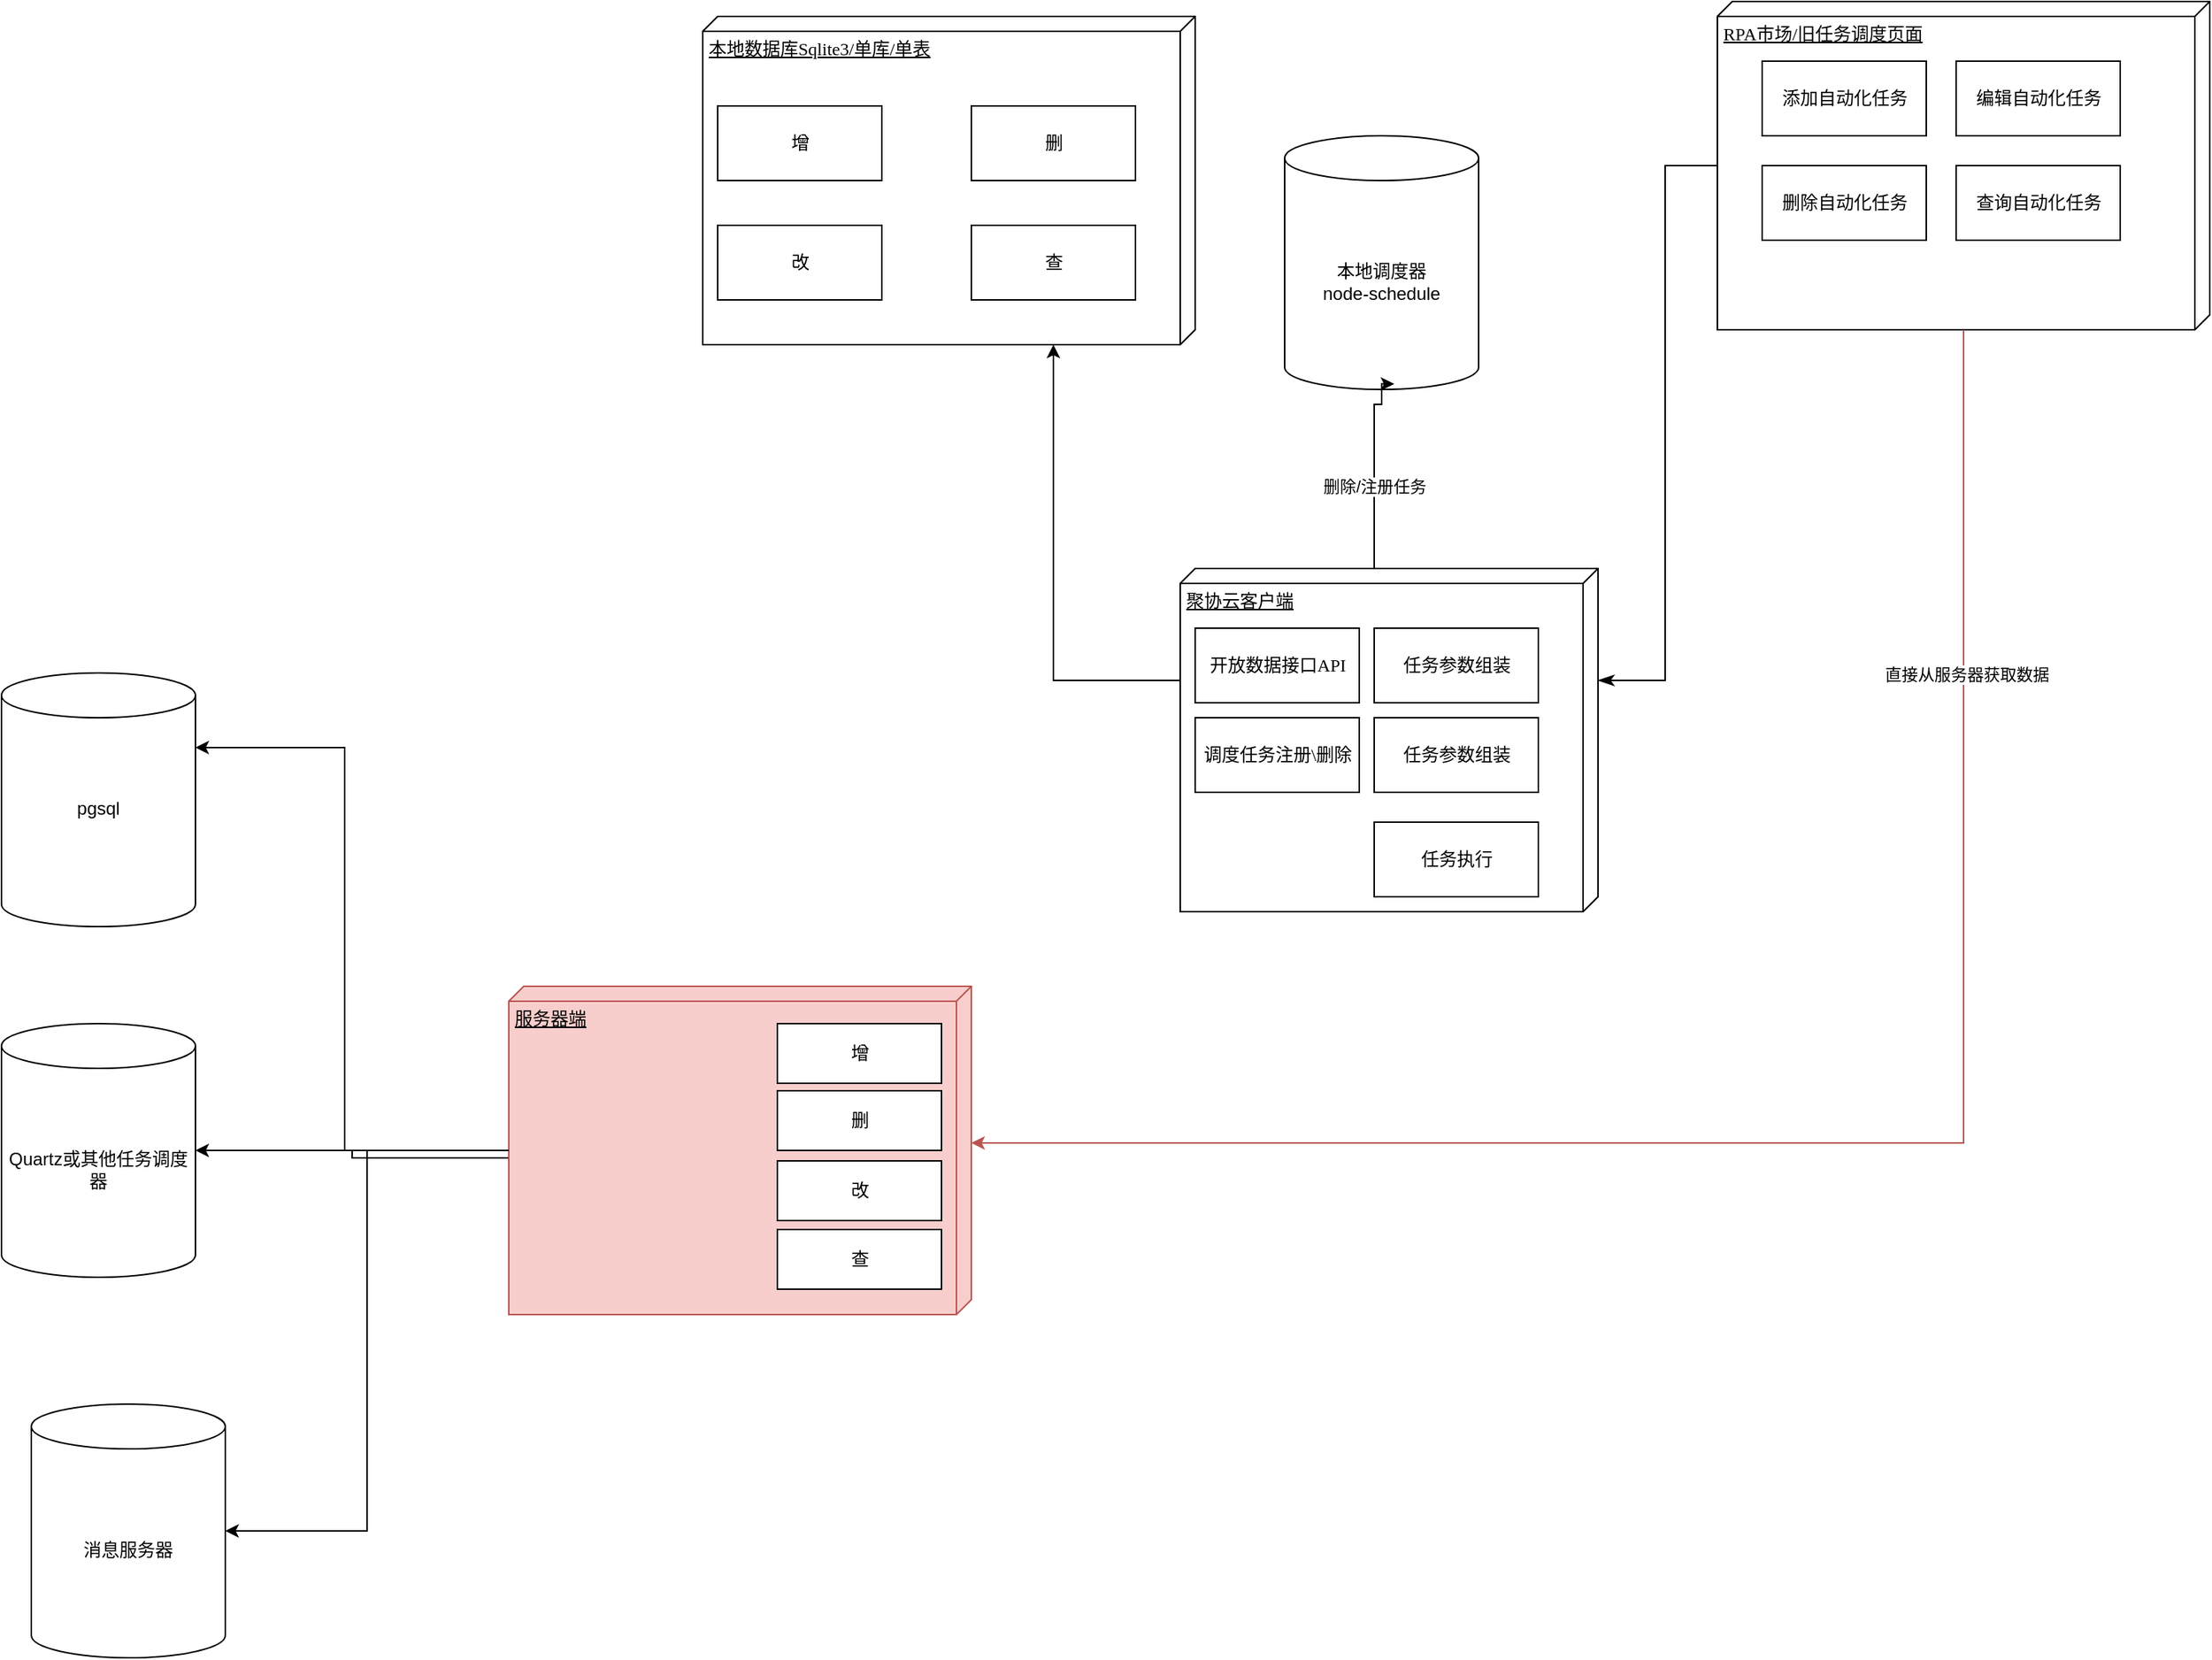 <mxfile version="26.2.15">
  <diagram name="Page-1" id="5f0bae14-7c28-e335-631c-24af17079c00">
    <mxGraphModel dx="3166" dy="1102" grid="1" gridSize="10" guides="1" tooltips="1" connect="1" arrows="1" fold="1" page="1" pageScale="1" pageWidth="1100" pageHeight="850" background="none" math="0" shadow="0">
      <root>
        <mxCell id="0" />
        <mxCell id="1" parent="0" />
        <mxCell id="39150e848f15840c-1" value="本地数据库Sqlite3/单库/单表" style="verticalAlign=top;align=left;spacingTop=8;spacingLeft=2;spacingRight=12;shape=cube;size=10;direction=south;fontStyle=4;html=1;rounded=0;shadow=0;comic=0;labelBackgroundColor=none;strokeWidth=1;fontFamily=Verdana;fontSize=12" parent="1" vertex="1">
          <mxGeometry x="50" y="40" width="330" height="220" as="geometry" />
        </mxCell>
        <mxCell id="39150e848f15840c-2" value="RPA市场/旧任务调度页面" style="verticalAlign=top;align=left;spacingTop=8;spacingLeft=2;spacingRight=12;shape=cube;size=10;direction=south;fontStyle=4;html=1;rounded=0;shadow=0;comic=0;labelBackgroundColor=none;strokeWidth=1;fontFamily=Verdana;fontSize=12" parent="1" vertex="1">
          <mxGeometry x="730" y="30" width="330" height="220" as="geometry" />
        </mxCell>
        <mxCell id="39150e848f15840c-3" value="聚协云客户端&lt;div&gt;&lt;br&gt;&lt;/div&gt;" style="verticalAlign=top;align=left;spacingTop=8;spacingLeft=2;spacingRight=12;shape=cube;size=10;direction=south;fontStyle=4;html=1;rounded=0;shadow=0;comic=0;labelBackgroundColor=none;strokeWidth=1;fontFamily=Verdana;fontSize=12" parent="1" vertex="1">
          <mxGeometry x="370" y="410" width="280" height="230" as="geometry" />
        </mxCell>
        <mxCell id="39150e848f15840c-8" value="添加自动化任务" style="html=1;rounded=0;shadow=0;comic=0;labelBackgroundColor=none;strokeWidth=1;fontFamily=Verdana;fontSize=12;align=center;" parent="1" vertex="1">
          <mxGeometry x="760" y="70" width="110" height="50" as="geometry" />
        </mxCell>
        <mxCell id="39150e848f15840c-17" style="edgeStyle=orthogonalEdgeStyle;rounded=0;html=1;labelBackgroundColor=none;startArrow=classicThin;startFill=1;startSize=8;endArrow=none;endFill=0;endSize=16;fontFamily=Verdana;fontSize=12;" parent="1" source="39150e848f15840c-3" target="39150e848f15840c-2" edge="1">
          <mxGeometry relative="1" as="geometry">
            <Array as="points">
              <mxPoint x="695" y="485" />
            </Array>
          </mxGeometry>
        </mxCell>
        <mxCell id="39150e848f15840c-18" style="edgeStyle=orthogonalEdgeStyle;rounded=0;html=1;labelBackgroundColor=none;startArrow=none;startFill=0;endArrow=classic;endFill=1;fontFamily=Verdana;fontSize=12;" parent="1" source="39150e848f15840c-3" target="39150e848f15840c-1" edge="1">
          <mxGeometry relative="1" as="geometry">
            <Array as="points">
              <mxPoint x="285" y="485" />
            </Array>
          </mxGeometry>
        </mxCell>
        <mxCell id="SNhEaH1-k5YaDJULe84w-1" value="删除自动化任务" style="html=1;rounded=0;shadow=0;comic=0;labelBackgroundColor=none;strokeWidth=1;fontFamily=Verdana;fontSize=12;align=center;" vertex="1" parent="1">
          <mxGeometry x="760" y="140" width="110" height="50" as="geometry" />
        </mxCell>
        <mxCell id="SNhEaH1-k5YaDJULe84w-2" value="编辑自动化任务" style="html=1;rounded=0;shadow=0;comic=0;labelBackgroundColor=none;strokeWidth=1;fontFamily=Verdana;fontSize=12;align=center;" vertex="1" parent="1">
          <mxGeometry x="890" y="70" width="110" height="50" as="geometry" />
        </mxCell>
        <mxCell id="SNhEaH1-k5YaDJULe84w-3" value="查询自动化任务" style="html=1;rounded=0;shadow=0;comic=0;labelBackgroundColor=none;strokeWidth=1;fontFamily=Verdana;fontSize=12;align=center;" vertex="1" parent="1">
          <mxGeometry x="890" y="140" width="110" height="50" as="geometry" />
        </mxCell>
        <mxCell id="SNhEaH1-k5YaDJULe84w-4" value="增" style="html=1;rounded=0;shadow=0;comic=0;labelBackgroundColor=none;strokeWidth=1;fontFamily=Verdana;fontSize=12;align=center;" vertex="1" parent="1">
          <mxGeometry x="60" y="100" width="110" height="50" as="geometry" />
        </mxCell>
        <mxCell id="SNhEaH1-k5YaDJULe84w-5" value="改" style="html=1;rounded=0;shadow=0;comic=0;labelBackgroundColor=none;strokeWidth=1;fontFamily=Verdana;fontSize=12;align=center;" vertex="1" parent="1">
          <mxGeometry x="60" y="180" width="110" height="50" as="geometry" />
        </mxCell>
        <mxCell id="SNhEaH1-k5YaDJULe84w-6" value="查" style="html=1;rounded=0;shadow=0;comic=0;labelBackgroundColor=none;strokeWidth=1;fontFamily=Verdana;fontSize=12;align=center;" vertex="1" parent="1">
          <mxGeometry x="230" y="180" width="110" height="50" as="geometry" />
        </mxCell>
        <mxCell id="SNhEaH1-k5YaDJULe84w-7" value="删" style="html=1;rounded=0;shadow=0;comic=0;labelBackgroundColor=none;strokeWidth=1;fontFamily=Verdana;fontSize=12;align=center;" vertex="1" parent="1">
          <mxGeometry x="230" y="100" width="110" height="50" as="geometry" />
        </mxCell>
        <mxCell id="SNhEaH1-k5YaDJULe84w-8" value="本地调度器&lt;br&gt;node-schedule" style="shape=cylinder3;whiteSpace=wrap;html=1;boundedLbl=1;backgroundOutline=1;size=15;" vertex="1" parent="1">
          <mxGeometry x="440" y="120" width="130" height="170" as="geometry" />
        </mxCell>
        <mxCell id="SNhEaH1-k5YaDJULe84w-9" style="edgeStyle=orthogonalEdgeStyle;rounded=0;orthogonalLoop=1;jettySize=auto;html=1;entryX=0.565;entryY=0.978;entryDx=0;entryDy=0;entryPerimeter=0;" edge="1" parent="1" source="39150e848f15840c-3" target="SNhEaH1-k5YaDJULe84w-8">
          <mxGeometry relative="1" as="geometry">
            <Array as="points">
              <mxPoint x="500" y="300" />
              <mxPoint x="505" y="300" />
              <mxPoint x="505" y="286" />
            </Array>
          </mxGeometry>
        </mxCell>
        <mxCell id="SNhEaH1-k5YaDJULe84w-10" value="删除/注册任务" style="edgeLabel;html=1;align=center;verticalAlign=middle;resizable=0;points=[];" vertex="1" connectable="0" parent="SNhEaH1-k5YaDJULe84w-9">
          <mxGeometry x="-0.209" relative="1" as="geometry">
            <mxPoint y="-1" as="offset" />
          </mxGeometry>
        </mxCell>
        <mxCell id="SNhEaH1-k5YaDJULe84w-11" value="开放数据接口API" style="html=1;rounded=0;shadow=0;comic=0;labelBackgroundColor=none;strokeWidth=1;fontFamily=Verdana;fontSize=12;align=center;" vertex="1" parent="1">
          <mxGeometry x="380" y="450" width="110" height="50" as="geometry" />
        </mxCell>
        <mxCell id="SNhEaH1-k5YaDJULe84w-12" value="调度任务注册\删除" style="html=1;rounded=0;shadow=0;comic=0;labelBackgroundColor=none;strokeWidth=1;fontFamily=Verdana;fontSize=12;align=center;" vertex="1" parent="1">
          <mxGeometry x="380" y="510" width="110" height="50" as="geometry" />
        </mxCell>
        <mxCell id="SNhEaH1-k5YaDJULe84w-13" value="任务参数组装" style="html=1;rounded=0;shadow=0;comic=0;labelBackgroundColor=none;strokeWidth=1;fontFamily=Verdana;fontSize=12;align=center;" vertex="1" parent="1">
          <mxGeometry x="500" y="450" width="110" height="50" as="geometry" />
        </mxCell>
        <mxCell id="SNhEaH1-k5YaDJULe84w-14" value="任务参数组装" style="html=1;rounded=0;shadow=0;comic=0;labelBackgroundColor=none;strokeWidth=1;fontFamily=Verdana;fontSize=12;align=center;" vertex="1" parent="1">
          <mxGeometry x="500" y="510" width="110" height="50" as="geometry" />
        </mxCell>
        <mxCell id="SNhEaH1-k5YaDJULe84w-15" value="任务执行" style="html=1;rounded=0;shadow=0;comic=0;labelBackgroundColor=none;strokeWidth=1;fontFamily=Verdana;fontSize=12;align=center;" vertex="1" parent="1">
          <mxGeometry x="500" y="580" width="110" height="50" as="geometry" />
        </mxCell>
        <mxCell id="SNhEaH1-k5YaDJULe84w-19" style="edgeStyle=orthogonalEdgeStyle;rounded=0;orthogonalLoop=1;jettySize=auto;html=1;exitX=0;exitY=0;exitDx=115;exitDy=290;exitPerimeter=0;" edge="1" parent="1" source="SNhEaH1-k5YaDJULe84w-16" target="SNhEaH1-k5YaDJULe84w-18">
          <mxGeometry relative="1" as="geometry" />
        </mxCell>
        <mxCell id="SNhEaH1-k5YaDJULe84w-22" style="edgeStyle=orthogonalEdgeStyle;rounded=0;orthogonalLoop=1;jettySize=auto;html=1;entryX=1;entryY=0.5;entryDx=0;entryDy=0;entryPerimeter=0;" edge="1" parent="1" source="SNhEaH1-k5YaDJULe84w-16" target="SNhEaH1-k5YaDJULe84w-21">
          <mxGeometry relative="1" as="geometry" />
        </mxCell>
        <mxCell id="SNhEaH1-k5YaDJULe84w-16" value="服务器端" style="verticalAlign=top;align=left;spacingTop=8;spacingLeft=2;spacingRight=12;shape=cube;size=10;direction=south;fontStyle=4;html=1;rounded=0;shadow=0;comic=0;labelBackgroundColor=none;strokeWidth=1;fontFamily=Verdana;fontSize=12;fillColor=#f8cecc;strokeColor=#b85450;" vertex="1" parent="1">
          <mxGeometry x="-80" y="690" width="310" height="220" as="geometry" />
        </mxCell>
        <mxCell id="SNhEaH1-k5YaDJULe84w-17" value="pgsql&lt;div&gt;&lt;br&gt;&lt;/div&gt;" style="shape=cylinder3;whiteSpace=wrap;html=1;boundedLbl=1;backgroundOutline=1;size=15;" vertex="1" parent="1">
          <mxGeometry x="-420" y="480" width="130" height="170" as="geometry" />
        </mxCell>
        <mxCell id="SNhEaH1-k5YaDJULe84w-18" value="&lt;div&gt;Quartz或其他任务调度器&lt;/div&gt;" style="shape=cylinder3;whiteSpace=wrap;html=1;boundedLbl=1;backgroundOutline=1;size=15;" vertex="1" parent="1">
          <mxGeometry x="-420" y="715" width="130" height="170" as="geometry" />
        </mxCell>
        <mxCell id="SNhEaH1-k5YaDJULe84w-20" style="edgeStyle=orthogonalEdgeStyle;rounded=0;orthogonalLoop=1;jettySize=auto;html=1;entryX=1;entryY=0;entryDx=0;entryDy=50;entryPerimeter=0;" edge="1" parent="1" source="SNhEaH1-k5YaDJULe84w-16" target="SNhEaH1-k5YaDJULe84w-17">
          <mxGeometry relative="1" as="geometry">
            <Array as="points">
              <mxPoint x="-190" y="800" />
              <mxPoint x="-190" y="530" />
            </Array>
          </mxGeometry>
        </mxCell>
        <mxCell id="SNhEaH1-k5YaDJULe84w-21" value="消息服务器" style="shape=cylinder3;whiteSpace=wrap;html=1;boundedLbl=1;backgroundOutline=1;size=15;" vertex="1" parent="1">
          <mxGeometry x="-400" y="970" width="130" height="170" as="geometry" />
        </mxCell>
        <mxCell id="SNhEaH1-k5YaDJULe84w-23" value="增" style="html=1;rounded=0;shadow=0;comic=0;labelBackgroundColor=none;strokeWidth=1;fontFamily=Verdana;fontSize=12;align=center;" vertex="1" parent="1">
          <mxGeometry x="100" y="715" width="110" height="40" as="geometry" />
        </mxCell>
        <mxCell id="SNhEaH1-k5YaDJULe84w-24" style="edgeStyle=orthogonalEdgeStyle;rounded=0;orthogonalLoop=1;jettySize=auto;html=1;entryX=0;entryY=0;entryDx=105;entryDy=0;entryPerimeter=0;fillColor=#f8cecc;strokeColor=#b85450;" edge="1" parent="1" source="39150e848f15840c-2" target="SNhEaH1-k5YaDJULe84w-16">
          <mxGeometry relative="1" as="geometry">
            <Array as="points">
              <mxPoint x="895" y="795" />
            </Array>
          </mxGeometry>
        </mxCell>
        <mxCell id="SNhEaH1-k5YaDJULe84w-28" value="直接从服务器获取数据" style="edgeLabel;html=1;align=center;verticalAlign=middle;resizable=0;points=[];" vertex="1" connectable="0" parent="SNhEaH1-k5YaDJULe84w-24">
          <mxGeometry x="-0.618" y="2" relative="1" as="geometry">
            <mxPoint as="offset" />
          </mxGeometry>
        </mxCell>
        <mxCell id="SNhEaH1-k5YaDJULe84w-25" value="删" style="html=1;rounded=0;shadow=0;comic=0;labelBackgroundColor=none;strokeWidth=1;fontFamily=Verdana;fontSize=12;align=center;" vertex="1" parent="1">
          <mxGeometry x="100" y="760" width="110" height="40" as="geometry" />
        </mxCell>
        <mxCell id="SNhEaH1-k5YaDJULe84w-26" value="改" style="html=1;rounded=0;shadow=0;comic=0;labelBackgroundColor=none;strokeWidth=1;fontFamily=Verdana;fontSize=12;align=center;" vertex="1" parent="1">
          <mxGeometry x="100" y="807" width="110" height="40" as="geometry" />
        </mxCell>
        <mxCell id="SNhEaH1-k5YaDJULe84w-27" value="查" style="html=1;rounded=0;shadow=0;comic=0;labelBackgroundColor=none;strokeWidth=1;fontFamily=Verdana;fontSize=12;align=center;" vertex="1" parent="1">
          <mxGeometry x="100" y="853" width="110" height="40" as="geometry" />
        </mxCell>
      </root>
    </mxGraphModel>
  </diagram>
</mxfile>
